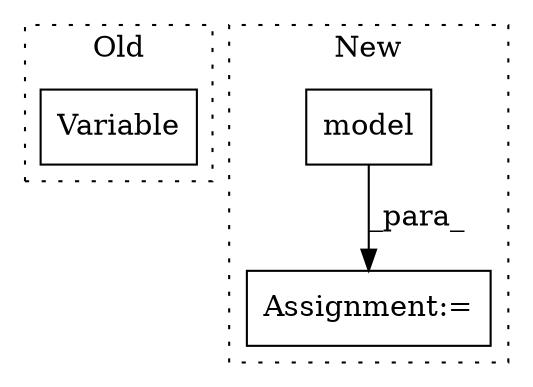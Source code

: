 digraph G {
subgraph cluster0 {
1 [label="Variable" a="32" s="3356,3401" l="9,1" shape="box"];
label = "Old";
style="dotted";
}
subgraph cluster1 {
2 [label="model" a="32" s="2500,2516" l="6,1" shape="box"];
3 [label="Assignment:=" a="7" s="2499" l="1" shape="box"];
label = "New";
style="dotted";
}
2 -> 3 [label="_para_"];
}